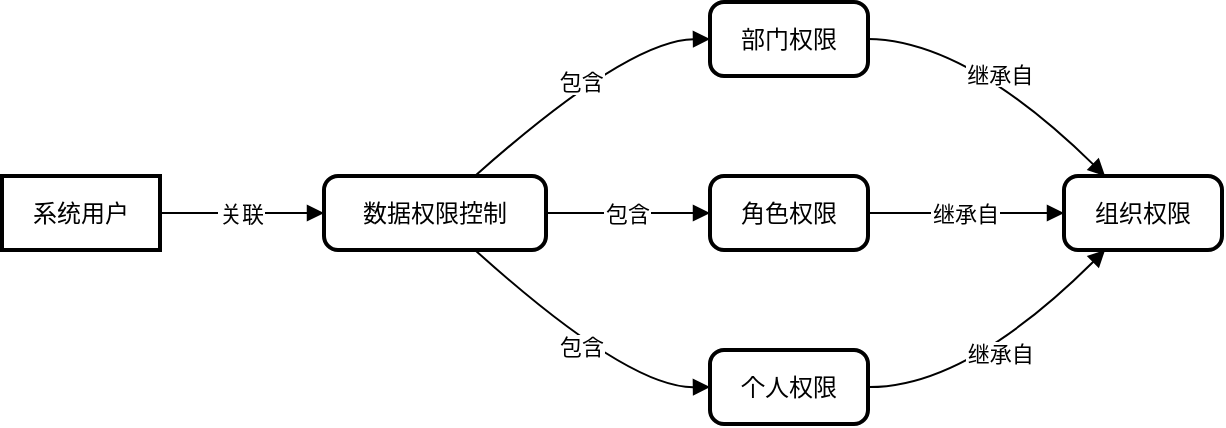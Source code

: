 <mxfile version="24.5.4" type="github">
  <diagram name="第 1 页" id="HIKA64H6gUWJMj0aMtDX">
    <mxGraphModel>
      <root>
        <mxCell id="0" />
        <mxCell id="1" parent="0" />
        <mxCell id="2" value="系统用户" style="whiteSpace=wrap;strokeWidth=2;" vertex="1" parent="1">
          <mxGeometry y="87" width="79" height="37" as="geometry" />
        </mxCell>
        <mxCell id="3" value="数据权限控制" style="rounded=1;absoluteArcSize=1;arcSize=14;whiteSpace=wrap;strokeWidth=2;" vertex="1" parent="1">
          <mxGeometry x="161" y="87" width="111" height="37" as="geometry" />
        </mxCell>
        <mxCell id="4" value="部门权限" style="rounded=1;absoluteArcSize=1;arcSize=14;whiteSpace=wrap;strokeWidth=2;" vertex="1" parent="1">
          <mxGeometry x="354" width="79" height="37" as="geometry" />
        </mxCell>
        <mxCell id="5" value="角色权限" style="rounded=1;absoluteArcSize=1;arcSize=14;whiteSpace=wrap;strokeWidth=2;" vertex="1" parent="1">
          <mxGeometry x="354" y="87" width="79" height="37" as="geometry" />
        </mxCell>
        <mxCell id="6" value="个人权限" style="rounded=1;absoluteArcSize=1;arcSize=14;whiteSpace=wrap;strokeWidth=2;" vertex="1" parent="1">
          <mxGeometry x="354" y="174" width="79" height="37" as="geometry" />
        </mxCell>
        <mxCell id="7" value="组织权限" style="rounded=1;absoluteArcSize=1;arcSize=14;whiteSpace=wrap;strokeWidth=2;" vertex="1" parent="1">
          <mxGeometry x="531" y="87" width="79" height="37" as="geometry" />
        </mxCell>
        <mxCell id="8" value="关联" style="curved=1;startArrow=none;endArrow=block;exitX=1;exitY=0.5;entryX=0;entryY=0.5;" edge="1" parent="1" source="2" target="3">
          <mxGeometry relative="1" as="geometry">
            <Array as="points" />
          </mxGeometry>
        </mxCell>
        <mxCell id="9" value="包含" style="curved=1;startArrow=none;endArrow=block;exitX=0.68;exitY=0;entryX=0;entryY=0.5;" edge="1" parent="1" source="3" target="4">
          <mxGeometry relative="1" as="geometry">
            <Array as="points">
              <mxPoint x="313" y="19" />
            </Array>
          </mxGeometry>
        </mxCell>
        <mxCell id="10" value="包含" style="curved=1;startArrow=none;endArrow=block;exitX=1;exitY=0.5;entryX=0;entryY=0.5;" edge="1" parent="1" source="3" target="5">
          <mxGeometry relative="1" as="geometry">
            <Array as="points" />
          </mxGeometry>
        </mxCell>
        <mxCell id="11" value="包含" style="curved=1;startArrow=none;endArrow=block;exitX=0.68;exitY=1;entryX=0;entryY=0.5;" edge="1" parent="1" source="3" target="6">
          <mxGeometry relative="1" as="geometry">
            <Array as="points">
              <mxPoint x="313" y="193" />
            </Array>
          </mxGeometry>
        </mxCell>
        <mxCell id="12" value="继承自" style="curved=1;startArrow=none;endArrow=block;exitX=1;exitY=0.5;entryX=0.26;entryY=0;" edge="1" parent="1" source="4" target="7">
          <mxGeometry relative="1" as="geometry">
            <Array as="points">
              <mxPoint x="482" y="19" />
            </Array>
          </mxGeometry>
        </mxCell>
        <mxCell id="13" value="继承自" style="curved=1;startArrow=none;endArrow=block;exitX=1;exitY=0.5;entryX=0;entryY=0.5;" edge="1" parent="1" source="5" target="7">
          <mxGeometry relative="1" as="geometry">
            <Array as="points" />
          </mxGeometry>
        </mxCell>
        <mxCell id="14" value="继承自" style="curved=1;startArrow=none;endArrow=block;exitX=1;exitY=0.5;entryX=0.26;entryY=1;" edge="1" parent="1" source="6" target="7">
          <mxGeometry relative="1" as="geometry">
            <Array as="points">
              <mxPoint x="482" y="193" />
            </Array>
          </mxGeometry>
        </mxCell>
      </root>
    </mxGraphModel>
  </diagram>
</mxfile>
